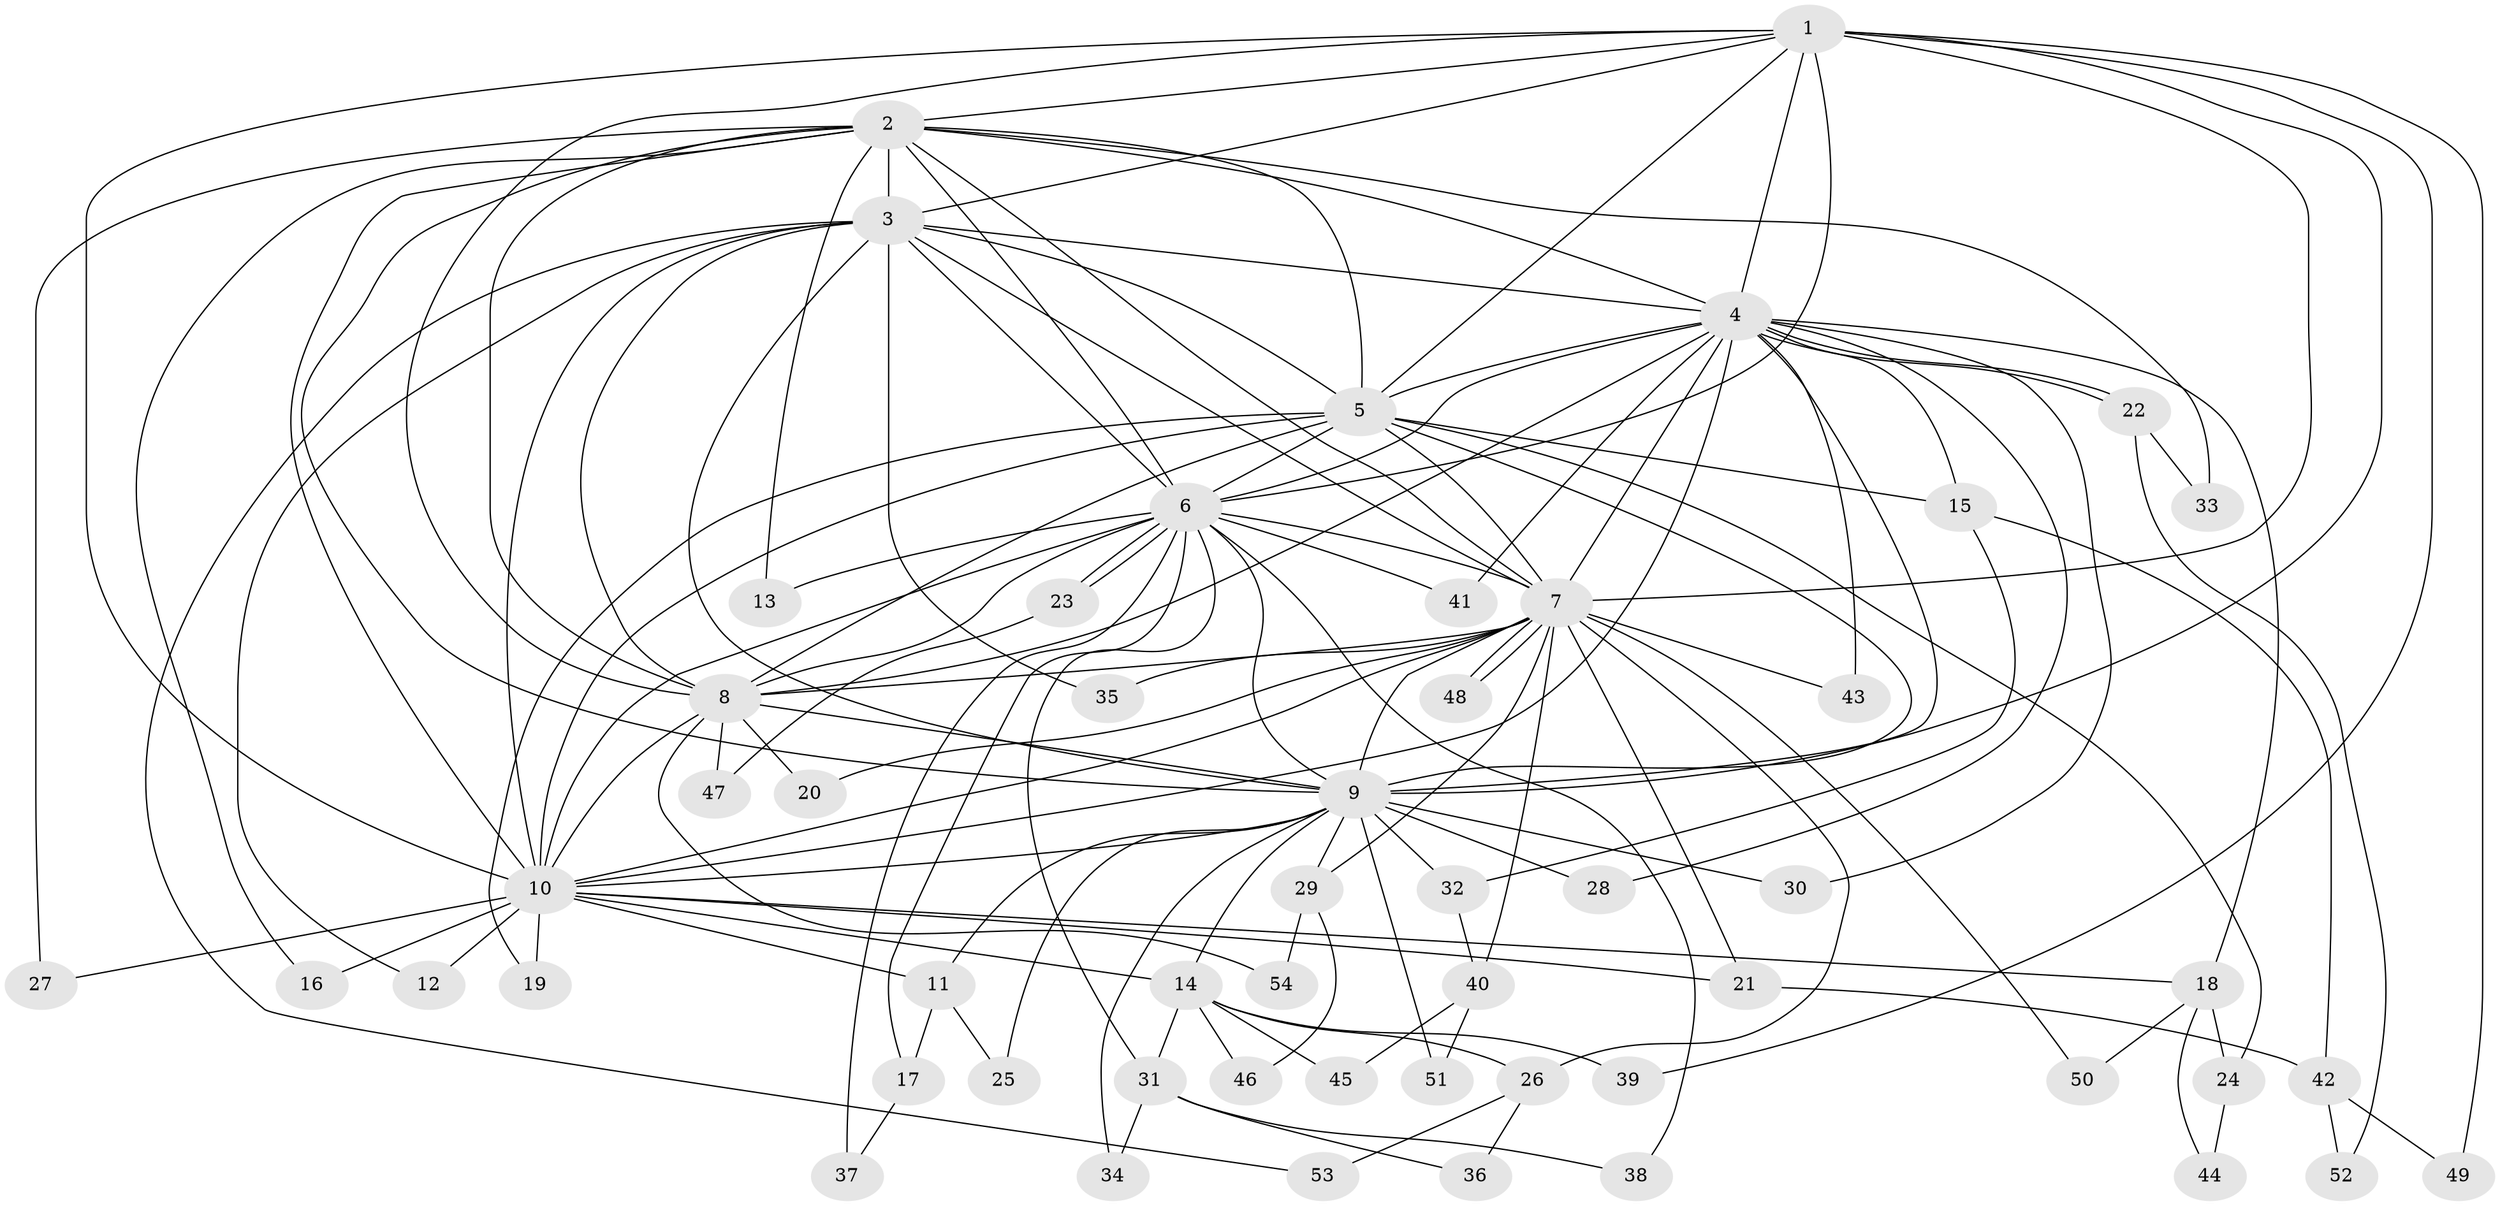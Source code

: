 // coarse degree distribution, {9: 0.05555555555555555, 10: 0.027777777777777776, 17: 0.05555555555555555, 14: 0.027777777777777776, 15: 0.05555555555555555, 3: 0.08333333333333333, 2: 0.5, 8: 0.027777777777777776, 5: 0.027777777777777776, 4: 0.1388888888888889}
// Generated by graph-tools (version 1.1) at 2025/41/03/06/25 10:41:34]
// undirected, 54 vertices, 133 edges
graph export_dot {
graph [start="1"]
  node [color=gray90,style=filled];
  1;
  2;
  3;
  4;
  5;
  6;
  7;
  8;
  9;
  10;
  11;
  12;
  13;
  14;
  15;
  16;
  17;
  18;
  19;
  20;
  21;
  22;
  23;
  24;
  25;
  26;
  27;
  28;
  29;
  30;
  31;
  32;
  33;
  34;
  35;
  36;
  37;
  38;
  39;
  40;
  41;
  42;
  43;
  44;
  45;
  46;
  47;
  48;
  49;
  50;
  51;
  52;
  53;
  54;
  1 -- 2;
  1 -- 3;
  1 -- 4;
  1 -- 5;
  1 -- 6;
  1 -- 7;
  1 -- 8;
  1 -- 9;
  1 -- 10;
  1 -- 39;
  1 -- 49;
  2 -- 3;
  2 -- 4;
  2 -- 5;
  2 -- 6;
  2 -- 7;
  2 -- 8;
  2 -- 9;
  2 -- 10;
  2 -- 13;
  2 -- 16;
  2 -- 27;
  2 -- 33;
  3 -- 4;
  3 -- 5;
  3 -- 6;
  3 -- 7;
  3 -- 8;
  3 -- 9;
  3 -- 10;
  3 -- 12;
  3 -- 35;
  3 -- 53;
  4 -- 5;
  4 -- 6;
  4 -- 7;
  4 -- 8;
  4 -- 9;
  4 -- 10;
  4 -- 15;
  4 -- 18;
  4 -- 22;
  4 -- 22;
  4 -- 28;
  4 -- 30;
  4 -- 41;
  4 -- 43;
  5 -- 6;
  5 -- 7;
  5 -- 8;
  5 -- 9;
  5 -- 10;
  5 -- 15;
  5 -- 19;
  5 -- 24;
  6 -- 7;
  6 -- 8;
  6 -- 9;
  6 -- 10;
  6 -- 13;
  6 -- 17;
  6 -- 23;
  6 -- 23;
  6 -- 31;
  6 -- 37;
  6 -- 38;
  6 -- 41;
  7 -- 8;
  7 -- 9;
  7 -- 10;
  7 -- 20;
  7 -- 21;
  7 -- 26;
  7 -- 29;
  7 -- 35;
  7 -- 40;
  7 -- 43;
  7 -- 48;
  7 -- 48;
  7 -- 50;
  8 -- 9;
  8 -- 10;
  8 -- 20;
  8 -- 47;
  8 -- 54;
  9 -- 10;
  9 -- 11;
  9 -- 14;
  9 -- 25;
  9 -- 28;
  9 -- 29;
  9 -- 30;
  9 -- 32;
  9 -- 34;
  9 -- 51;
  10 -- 11;
  10 -- 12;
  10 -- 14;
  10 -- 16;
  10 -- 18;
  10 -- 19;
  10 -- 21;
  10 -- 27;
  11 -- 17;
  11 -- 25;
  14 -- 26;
  14 -- 31;
  14 -- 39;
  14 -- 45;
  14 -- 46;
  15 -- 32;
  15 -- 42;
  17 -- 37;
  18 -- 24;
  18 -- 44;
  18 -- 50;
  21 -- 42;
  22 -- 33;
  22 -- 52;
  23 -- 47;
  24 -- 44;
  26 -- 36;
  26 -- 53;
  29 -- 46;
  29 -- 54;
  31 -- 34;
  31 -- 36;
  31 -- 38;
  32 -- 40;
  40 -- 45;
  40 -- 51;
  42 -- 49;
  42 -- 52;
}

